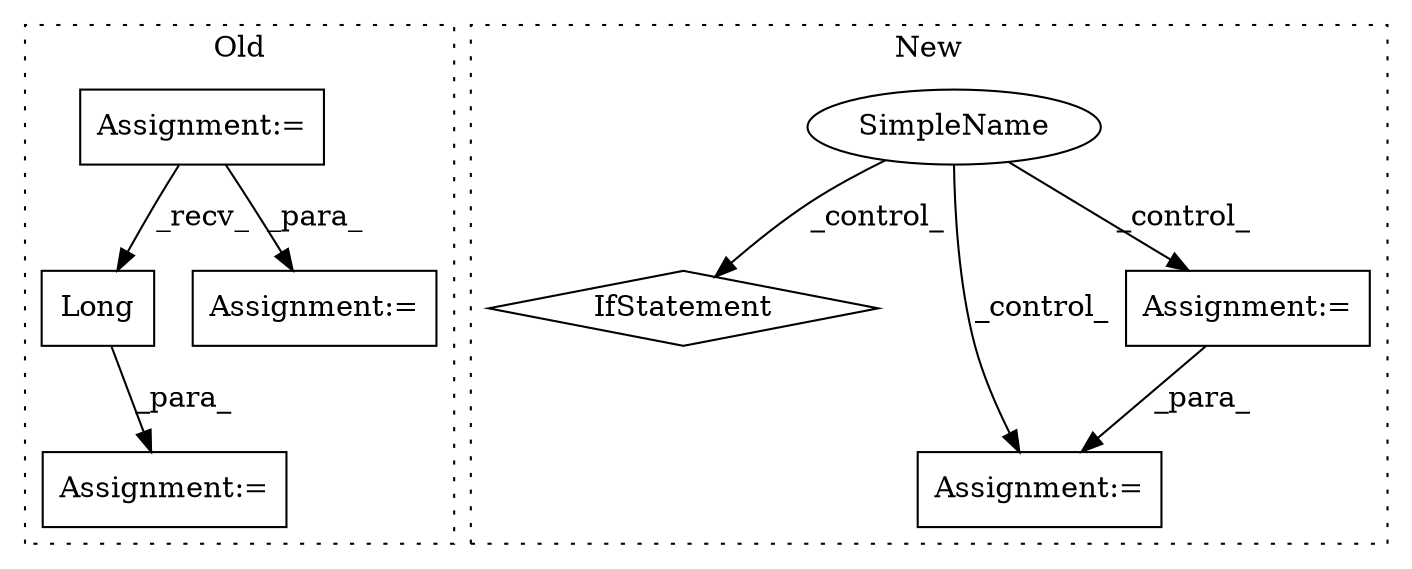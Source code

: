 digraph G {
subgraph cluster0 {
1 [label="Long" a="32" s="3080" l="6" shape="box"];
3 [label="Assignment:=" a="7" s="2992" l="1" shape="box"];
4 [label="Assignment:=" a="7" s="2938" l="1" shape="box"];
5 [label="Assignment:=" a="7" s="3121" l="1" shape="box"];
label = "Old";
style="dotted";
}
subgraph cluster1 {
2 [label="IfStatement" a="25" s="3346,3355" l="4,2" shape="diamond"];
6 [label="SimpleName" a="42" s="" l="" shape="ellipse"];
7 [label="Assignment:=" a="7" s="2960" l="2" shape="box"];
8 [label="Assignment:=" a="7" s="2887" l="1" shape="box"];
label = "New";
style="dotted";
}
1 -> 3 [label="_para_"];
4 -> 5 [label="_para_"];
4 -> 1 [label="_recv_"];
6 -> 8 [label="_control_"];
6 -> 7 [label="_control_"];
6 -> 2 [label="_control_"];
8 -> 7 [label="_para_"];
}